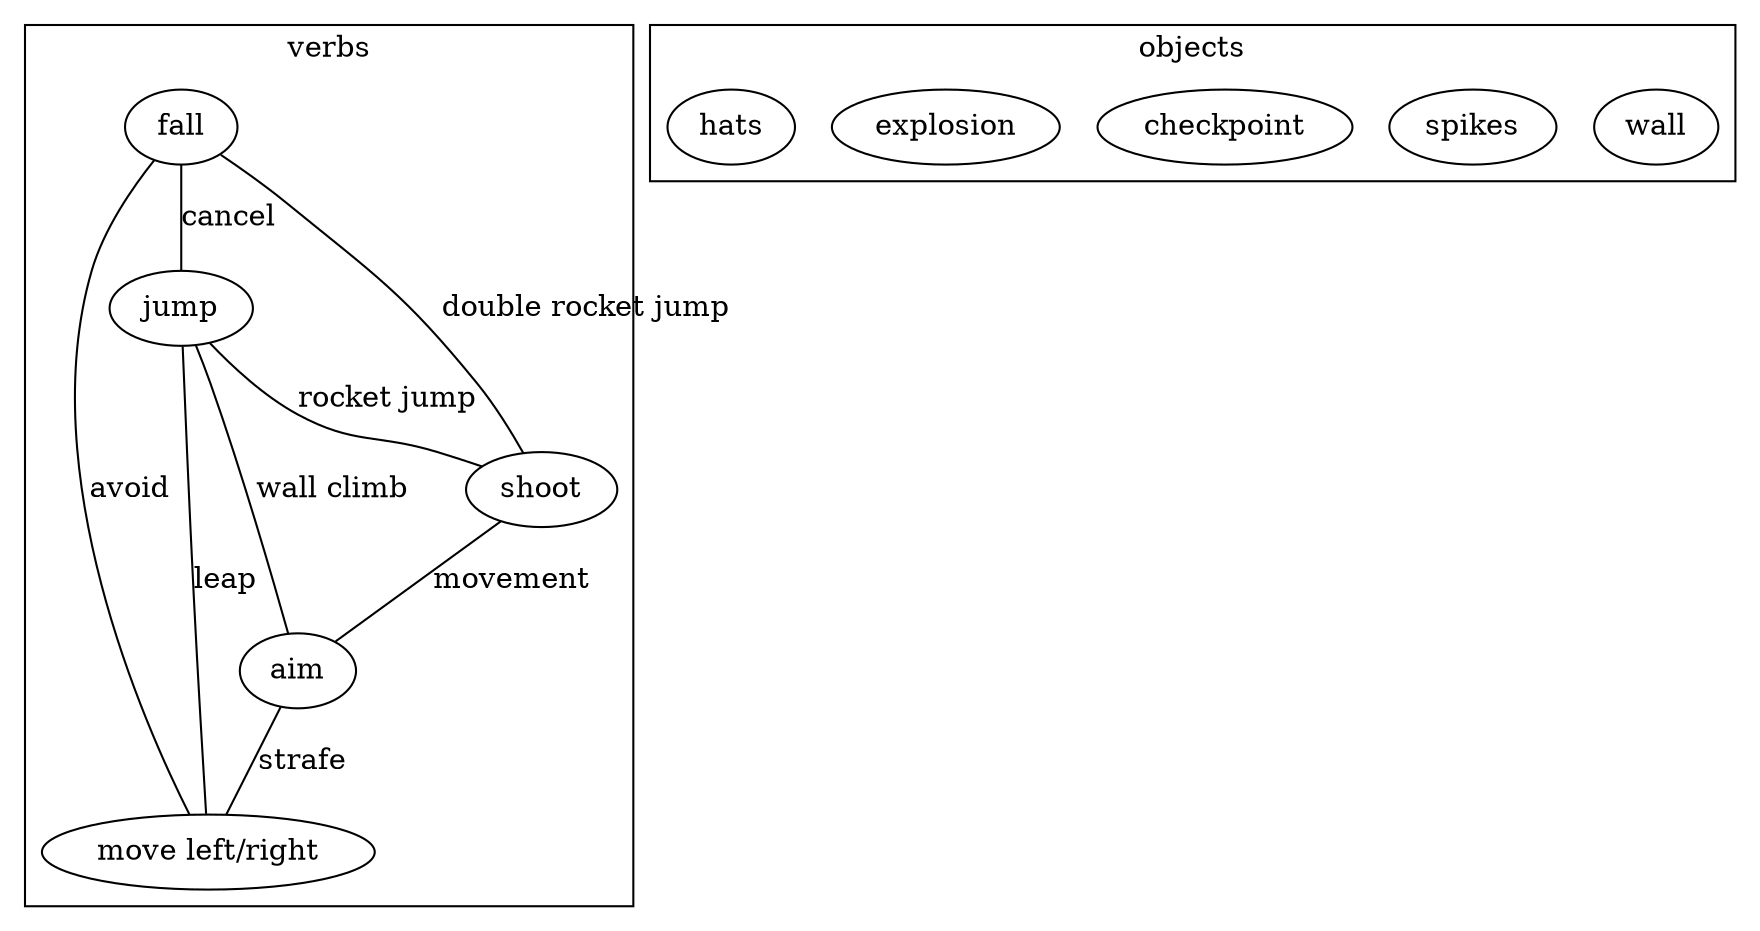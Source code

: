 graph rules {
  subgraph cluster_0 {
    label="verbs";
    // dist doesn't matter
    "aim" -- "move left/right"[label="strafe"];
    jump -- shoot[label="rocket jump"];
    shoot -- aim[label="movement"];
    fall -- jump[label="cancel"]
    jump -- aim[label="wall climb"]
    jump -- "move left/right"[label="leap"]
    fall -- "move left/right"[label="avoid"]
    fall -- shoot[label="double rocket jump"]
  }

  subgraph cluster_1 {
    label="objects";
    wall;
    spikes;
    checkpoint;
    explosion;
    hats;
  }
}
